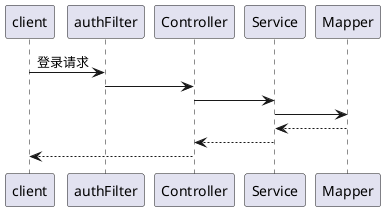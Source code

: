 '用户登录

@startuml
client -> authFilter: 登录请求
authFilter -> Controller:
Controller -> Service :
Service -> Mapper :
Service <-- Mapper :
Controller <-- Service :
client <-- Controller :
@enduml